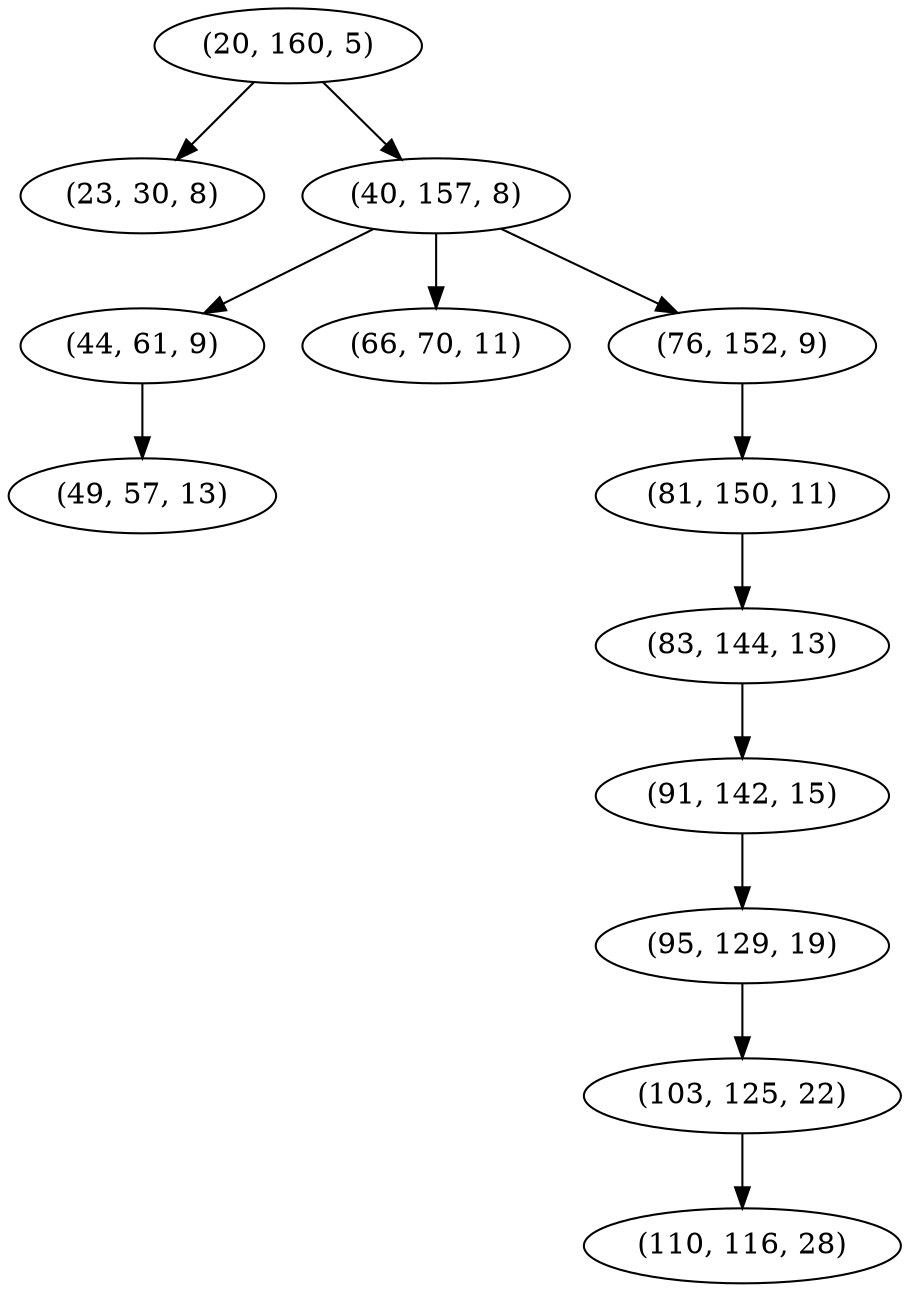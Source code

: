 digraph tree {
    "(20, 160, 5)";
    "(23, 30, 8)";
    "(40, 157, 8)";
    "(44, 61, 9)";
    "(49, 57, 13)";
    "(66, 70, 11)";
    "(76, 152, 9)";
    "(81, 150, 11)";
    "(83, 144, 13)";
    "(91, 142, 15)";
    "(95, 129, 19)";
    "(103, 125, 22)";
    "(110, 116, 28)";
    "(20, 160, 5)" -> "(23, 30, 8)";
    "(20, 160, 5)" -> "(40, 157, 8)";
    "(40, 157, 8)" -> "(44, 61, 9)";
    "(40, 157, 8)" -> "(66, 70, 11)";
    "(40, 157, 8)" -> "(76, 152, 9)";
    "(44, 61, 9)" -> "(49, 57, 13)";
    "(76, 152, 9)" -> "(81, 150, 11)";
    "(81, 150, 11)" -> "(83, 144, 13)";
    "(83, 144, 13)" -> "(91, 142, 15)";
    "(91, 142, 15)" -> "(95, 129, 19)";
    "(95, 129, 19)" -> "(103, 125, 22)";
    "(103, 125, 22)" -> "(110, 116, 28)";
}
